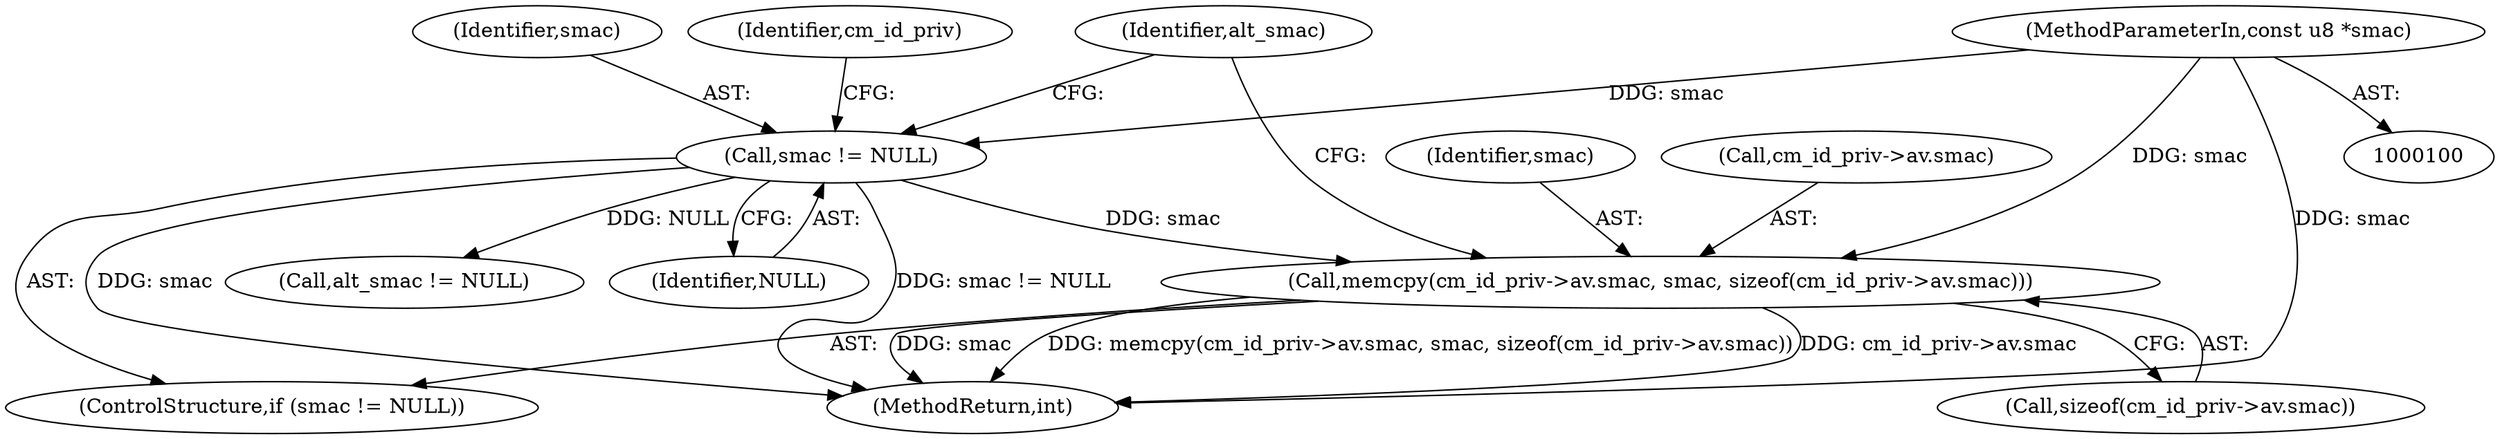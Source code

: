 digraph "1_linux_b2853fd6c2d0f383dbdf7427e263eb576a633867@API" {
"1000110" [label="(Call,memcpy(cm_id_priv->av.smac, smac, sizeof(cm_id_priv->av.smac)))"];
"1000107" [label="(Call,smac != NULL)"];
"1000102" [label="(MethodParameterIn,const u8 *smac)"];
"1000124" [label="(Call,alt_smac != NULL)"];
"1000117" [label="(Call,sizeof(cm_id_priv->av.smac))"];
"1000111" [label="(Call,cm_id_priv->av.smac)"];
"1000107" [label="(Call,smac != NULL)"];
"1000125" [label="(Identifier,alt_smac)"];
"1000109" [label="(Identifier,NULL)"];
"1000110" [label="(Call,memcpy(cm_id_priv->av.smac, smac, sizeof(cm_id_priv->av.smac)))"];
"1000113" [label="(Identifier,cm_id_priv)"];
"1000142" [label="(MethodReturn,int)"];
"1000106" [label="(ControlStructure,if (smac != NULL))"];
"1000102" [label="(MethodParameterIn,const u8 *smac)"];
"1000108" [label="(Identifier,smac)"];
"1000116" [label="(Identifier,smac)"];
"1000110" -> "1000106"  [label="AST: "];
"1000110" -> "1000117"  [label="CFG: "];
"1000111" -> "1000110"  [label="AST: "];
"1000116" -> "1000110"  [label="AST: "];
"1000117" -> "1000110"  [label="AST: "];
"1000125" -> "1000110"  [label="CFG: "];
"1000110" -> "1000142"  [label="DDG: memcpy(cm_id_priv->av.smac, smac, sizeof(cm_id_priv->av.smac))"];
"1000110" -> "1000142"  [label="DDG: cm_id_priv->av.smac"];
"1000110" -> "1000142"  [label="DDG: smac"];
"1000107" -> "1000110"  [label="DDG: smac"];
"1000102" -> "1000110"  [label="DDG: smac"];
"1000107" -> "1000106"  [label="AST: "];
"1000107" -> "1000109"  [label="CFG: "];
"1000108" -> "1000107"  [label="AST: "];
"1000109" -> "1000107"  [label="AST: "];
"1000113" -> "1000107"  [label="CFG: "];
"1000125" -> "1000107"  [label="CFG: "];
"1000107" -> "1000142"  [label="DDG: smac"];
"1000107" -> "1000142"  [label="DDG: smac != NULL"];
"1000102" -> "1000107"  [label="DDG: smac"];
"1000107" -> "1000124"  [label="DDG: NULL"];
"1000102" -> "1000100"  [label="AST: "];
"1000102" -> "1000142"  [label="DDG: smac"];
}
